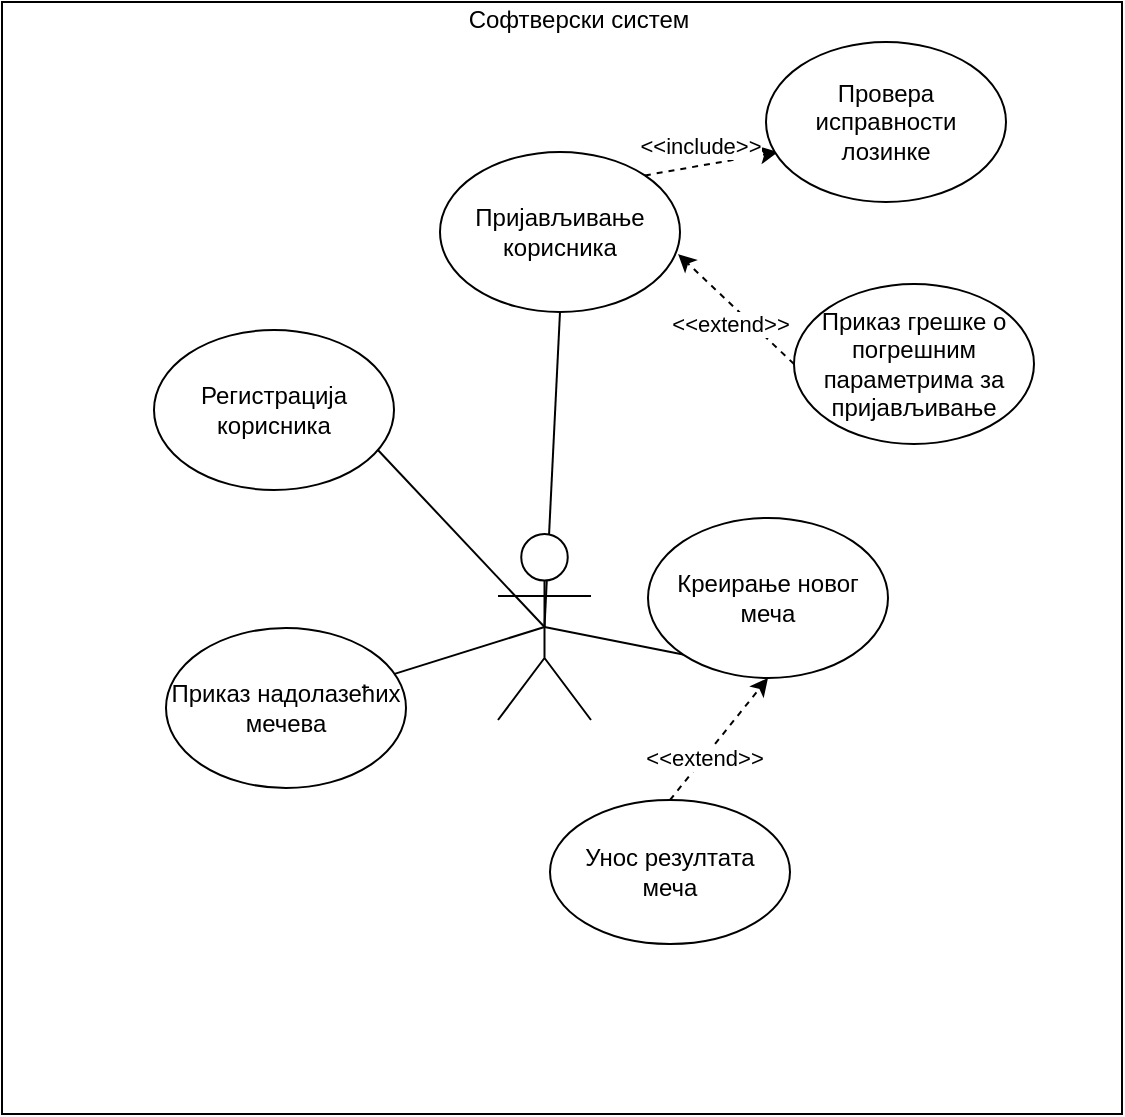 <mxfile version="14.6.13" type="device"><diagram id="MCSF_Iz2Invo5NUpy52b" name="Page-1"><mxGraphModel dx="1422" dy="794" grid="0" gridSize="10" guides="1" tooltips="1" connect="1" arrows="1" fold="1" page="1" pageScale="1" pageWidth="850" pageHeight="1100" math="0" shadow="0"><root><mxCell id="0"/><mxCell id="1" parent="0"/><mxCell id="Yb8IvJrH4zgtqt79UX5I-9" style="edgeStyle=none;rounded=0;orthogonalLoop=1;jettySize=auto;html=1;exitX=0.5;exitY=0.5;exitDx=0;exitDy=0;exitPerimeter=0;entryX=0.933;entryY=0.75;entryDx=0;entryDy=0;entryPerimeter=0;endArrow=none;endFill=0;" edge="1" parent="1" source="Yb8IvJrH4zgtqt79UX5I-1" target="Yb8IvJrH4zgtqt79UX5I-2"><mxGeometry relative="1" as="geometry"/></mxCell><mxCell id="Yb8IvJrH4zgtqt79UX5I-10" style="edgeStyle=none;rounded=0;orthogonalLoop=1;jettySize=auto;html=1;exitX=0.5;exitY=0.5;exitDx=0;exitDy=0;exitPerimeter=0;entryX=0.5;entryY=1;entryDx=0;entryDy=0;endArrow=none;endFill=0;" edge="1" parent="1" source="Yb8IvJrH4zgtqt79UX5I-1" target="Yb8IvJrH4zgtqt79UX5I-3"><mxGeometry relative="1" as="geometry"/></mxCell><mxCell id="Yb8IvJrH4zgtqt79UX5I-11" style="edgeStyle=none;rounded=0;orthogonalLoop=1;jettySize=auto;html=1;exitX=0.5;exitY=0.5;exitDx=0;exitDy=0;exitPerimeter=0;endArrow=none;endFill=0;" edge="1" parent="1" source="Yb8IvJrH4zgtqt79UX5I-1" target="Yb8IvJrH4zgtqt79UX5I-5"><mxGeometry relative="1" as="geometry"/></mxCell><mxCell id="Yb8IvJrH4zgtqt79UX5I-12" style="edgeStyle=none;rounded=0;orthogonalLoop=1;jettySize=auto;html=1;exitX=0.5;exitY=0.5;exitDx=0;exitDy=0;exitPerimeter=0;endArrow=none;endFill=0;entryX=0;entryY=1;entryDx=0;entryDy=0;" edge="1" parent="1" source="Yb8IvJrH4zgtqt79UX5I-1" target="Yb8IvJrH4zgtqt79UX5I-4"><mxGeometry relative="1" as="geometry"><mxPoint x="546" y="234" as="targetPoint"/></mxGeometry></mxCell><mxCell id="Yb8IvJrH4zgtqt79UX5I-1" value="" style="shape=umlActor;verticalLabelPosition=bottom;verticalAlign=top;html=1;outlineConnect=0;" vertex="1" parent="1"><mxGeometry x="385" y="284" width="46.5" height="93" as="geometry"/></mxCell><mxCell id="Yb8IvJrH4zgtqt79UX5I-2" value="Регистрација&lt;br&gt;корисника" style="ellipse;whiteSpace=wrap;html=1;" vertex="1" parent="1"><mxGeometry x="213" y="182" width="120" height="80" as="geometry"/></mxCell><mxCell id="Yb8IvJrH4zgtqt79UX5I-15" style="edgeStyle=none;rounded=0;orthogonalLoop=1;jettySize=auto;html=1;exitX=1;exitY=0;exitDx=0;exitDy=0;entryX=0.05;entryY=0.688;entryDx=0;entryDy=0;entryPerimeter=0;endArrow=classic;endFill=1;dashed=1;" edge="1" parent="1" source="Yb8IvJrH4zgtqt79UX5I-3" target="Yb8IvJrH4zgtqt79UX5I-13"><mxGeometry relative="1" as="geometry"/></mxCell><mxCell id="Yb8IvJrH4zgtqt79UX5I-16" value="&amp;lt;&amp;lt;include&amp;gt;&amp;gt;" style="edgeLabel;html=1;align=center;verticalAlign=middle;resizable=0;points=[];" vertex="1" connectable="0" parent="Yb8IvJrH4zgtqt79UX5I-15"><mxGeometry x="-0.53" y="-1" relative="1" as="geometry"><mxPoint x="11" y="-13" as="offset"/></mxGeometry></mxCell><mxCell id="Yb8IvJrH4zgtqt79UX5I-3" value="Пријављивање&lt;br&gt;корисника" style="ellipse;whiteSpace=wrap;html=1;" vertex="1" parent="1"><mxGeometry x="356" y="93" width="120" height="80" as="geometry"/></mxCell><mxCell id="Yb8IvJrH4zgtqt79UX5I-4" value="Креирање новог&lt;br&gt;меча" style="ellipse;whiteSpace=wrap;html=1;" vertex="1" parent="1"><mxGeometry x="460" y="276" width="120" height="80" as="geometry"/></mxCell><mxCell id="Yb8IvJrH4zgtqt79UX5I-5" value="Приказ надолазећих мечева" style="ellipse;whiteSpace=wrap;html=1;" vertex="1" parent="1"><mxGeometry x="219" y="331" width="120" height="80" as="geometry"/></mxCell><mxCell id="Yb8IvJrH4zgtqt79UX5I-7" style="rounded=0;orthogonalLoop=1;jettySize=auto;html=1;exitX=0.5;exitY=0;exitDx=0;exitDy=0;entryX=0.5;entryY=1;entryDx=0;entryDy=0;dashed=1;" edge="1" parent="1" source="Yb8IvJrH4zgtqt79UX5I-6" target="Yb8IvJrH4zgtqt79UX5I-4"><mxGeometry relative="1" as="geometry"/></mxCell><mxCell id="Yb8IvJrH4zgtqt79UX5I-8" value="&amp;lt;&amp;lt;extend&amp;gt;&amp;gt;" style="edgeLabel;html=1;align=center;verticalAlign=middle;resizable=0;points=[];" vertex="1" connectable="0" parent="Yb8IvJrH4zgtqt79UX5I-7"><mxGeometry x="-0.308" relative="1" as="geometry"><mxPoint as="offset"/></mxGeometry></mxCell><mxCell id="Yb8IvJrH4zgtqt79UX5I-6" value="Унос резултата&lt;br&gt;меча" style="ellipse;whiteSpace=wrap;html=1;" vertex="1" parent="1"><mxGeometry x="411" y="417" width="120" height="72" as="geometry"/></mxCell><mxCell id="Yb8IvJrH4zgtqt79UX5I-13" value="Провера исправности лозинке" style="ellipse;whiteSpace=wrap;html=1;" vertex="1" parent="1"><mxGeometry x="519" y="38" width="120" height="80" as="geometry"/></mxCell><mxCell id="Yb8IvJrH4zgtqt79UX5I-21" style="edgeStyle=none;rounded=0;orthogonalLoop=1;jettySize=auto;html=1;exitX=0;exitY=0.5;exitDx=0;exitDy=0;entryX=0.992;entryY=0.638;entryDx=0;entryDy=0;entryPerimeter=0;dashed=1;endArrow=classic;endFill=1;" edge="1" parent="1" source="Yb8IvJrH4zgtqt79UX5I-14" target="Yb8IvJrH4zgtqt79UX5I-3"><mxGeometry relative="1" as="geometry"/></mxCell><mxCell id="Yb8IvJrH4zgtqt79UX5I-22" value="&amp;lt;&amp;lt;extend&amp;gt;&amp;gt;" style="edgeLabel;html=1;align=center;verticalAlign=middle;resizable=0;points=[];" vertex="1" connectable="0" parent="Yb8IvJrH4zgtqt79UX5I-21"><mxGeometry x="-0.368" relative="1" as="geometry"><mxPoint x="-14" y="-3" as="offset"/></mxGeometry></mxCell><mxCell id="Yb8IvJrH4zgtqt79UX5I-14" value="Приказ грешке о погрешним параметрима за пријављивање" style="ellipse;whiteSpace=wrap;html=1;" vertex="1" parent="1"><mxGeometry x="533" y="159" width="120" height="80" as="geometry"/></mxCell><mxCell id="Yb8IvJrH4zgtqt79UX5I-24" value="" style="rounded=0;whiteSpace=wrap;html=1;fillColor=none;" vertex="1" parent="1"><mxGeometry x="137" y="18" width="560" height="556" as="geometry"/></mxCell><mxCell id="Yb8IvJrH4zgtqt79UX5I-25" value="Софтверски систем" style="text;html=1;align=center;verticalAlign=middle;resizable=0;points=[];autosize=1;strokeColor=none;" vertex="1" parent="1"><mxGeometry x="365" y="18" width="120" height="18" as="geometry"/></mxCell></root></mxGraphModel></diagram></mxfile>
